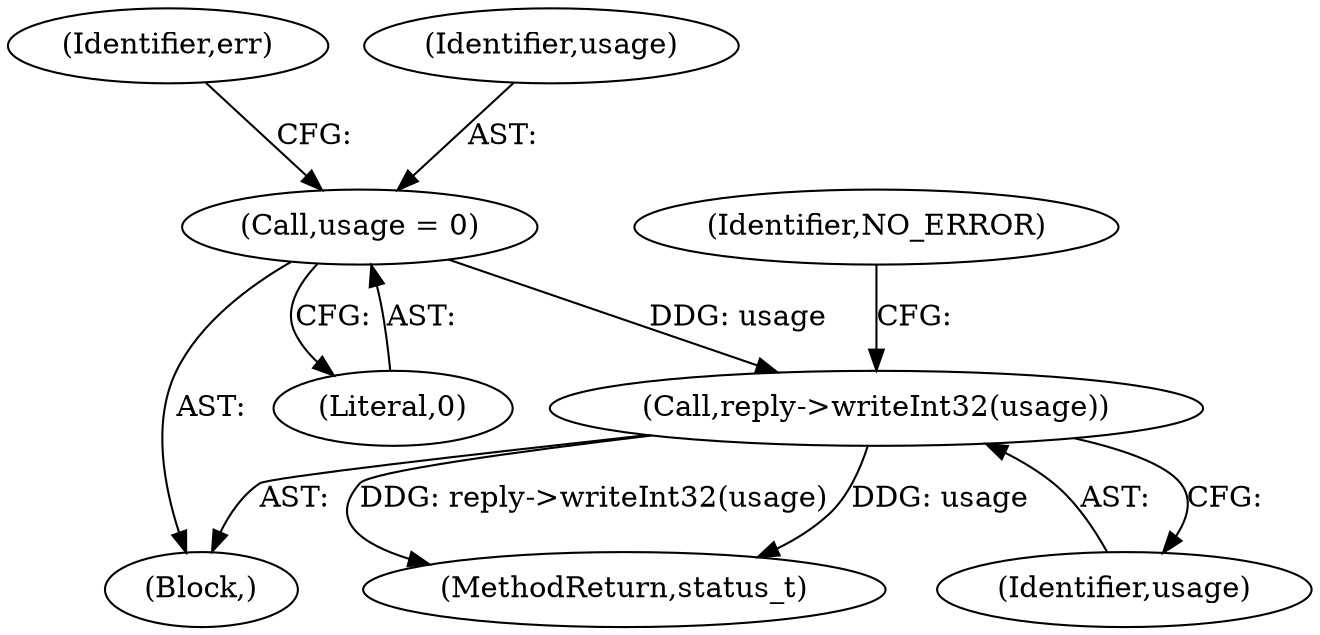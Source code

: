 digraph "0_Android_295c883fe3105b19bcd0f9e07d54c6b589fc5bff@API" {
"1000499" [label="(Call,reply->writeInt32(usage))"];
"1000486" [label="(Call,usage = 0)"];
"1000500" [label="(Identifier,usage)"];
"1000491" [label="(Identifier,err)"];
"1001214" [label="(MethodReturn,status_t)"];
"1000470" [label="(Block,)"];
"1000487" [label="(Identifier,usage)"];
"1000499" [label="(Call,reply->writeInt32(usage))"];
"1000486" [label="(Call,usage = 0)"];
"1000502" [label="(Identifier,NO_ERROR)"];
"1000488" [label="(Literal,0)"];
"1000499" -> "1000470"  [label="AST: "];
"1000499" -> "1000500"  [label="CFG: "];
"1000500" -> "1000499"  [label="AST: "];
"1000502" -> "1000499"  [label="CFG: "];
"1000499" -> "1001214"  [label="DDG: reply->writeInt32(usage)"];
"1000499" -> "1001214"  [label="DDG: usage"];
"1000486" -> "1000499"  [label="DDG: usage"];
"1000486" -> "1000470"  [label="AST: "];
"1000486" -> "1000488"  [label="CFG: "];
"1000487" -> "1000486"  [label="AST: "];
"1000488" -> "1000486"  [label="AST: "];
"1000491" -> "1000486"  [label="CFG: "];
}
